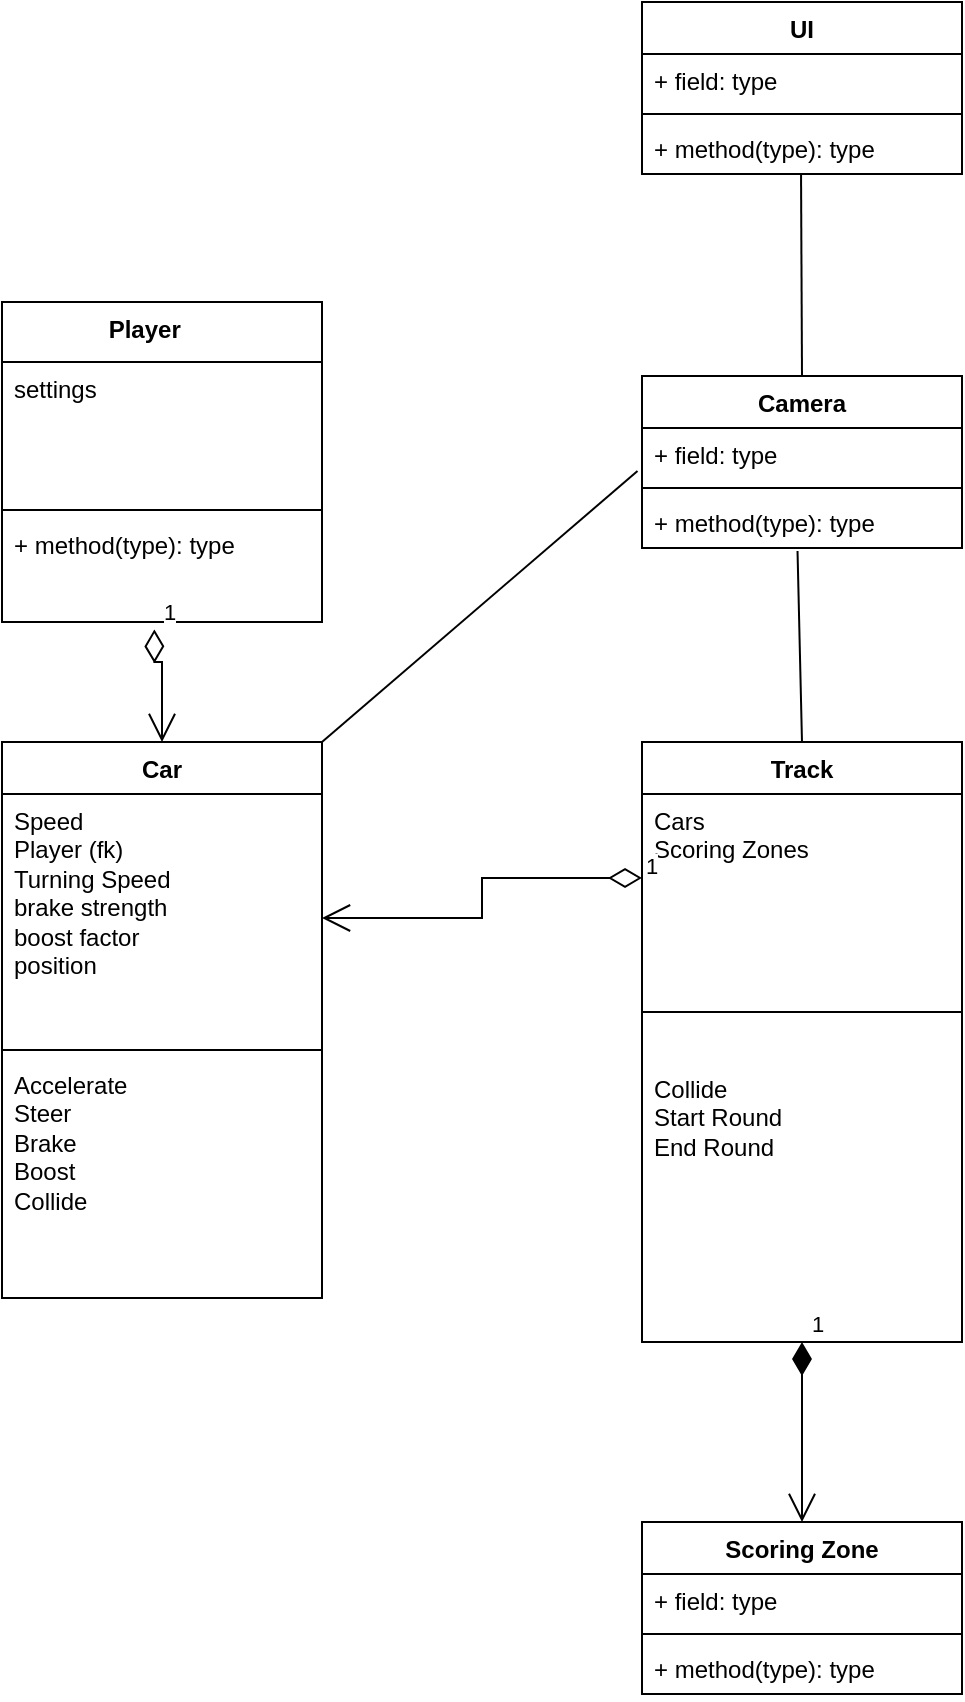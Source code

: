 <mxfile version="24.6.4" type="github">
  <diagram id="C5RBs43oDa-KdzZeNtuy" name="Page-1">
    <mxGraphModel dx="1728" dy="928" grid="1" gridSize="10" guides="1" tooltips="1" connect="1" arrows="1" fold="1" page="1" pageScale="1" pageWidth="827" pageHeight="1169" math="0" shadow="0">
      <root>
        <mxCell id="WIyWlLk6GJQsqaUBKTNV-0" />
        <mxCell id="WIyWlLk6GJQsqaUBKTNV-1" parent="WIyWlLk6GJQsqaUBKTNV-0" />
        <mxCell id="TzrkNtbJgaG4ARjrpzB8-4" value="Car" style="swimlane;fontStyle=1;align=center;verticalAlign=top;childLayout=stackLayout;horizontal=1;startSize=26;horizontalStack=0;resizeParent=1;resizeParentMax=0;resizeLast=0;collapsible=1;marginBottom=0;whiteSpace=wrap;html=1;" vertex="1" parent="WIyWlLk6GJQsqaUBKTNV-1">
          <mxGeometry x="210" y="430" width="160" height="278" as="geometry" />
        </mxCell>
        <mxCell id="TzrkNtbJgaG4ARjrpzB8-5" value="&lt;div&gt;Speed&lt;/div&gt;&lt;div&gt;Player (fk)&lt;/div&gt;&lt;div&gt;Turning Speed&lt;/div&gt;&lt;div&gt;brake strength &lt;br&gt;&lt;/div&gt;&lt;div&gt;boost factor&lt;/div&gt;&lt;div&gt;position&lt;br&gt;&lt;/div&gt;" style="text;strokeColor=none;fillColor=none;align=left;verticalAlign=top;spacingLeft=4;spacingRight=4;overflow=hidden;rotatable=0;points=[[0,0.5],[1,0.5]];portConstraint=eastwest;whiteSpace=wrap;html=1;" vertex="1" parent="TzrkNtbJgaG4ARjrpzB8-4">
          <mxGeometry y="26" width="160" height="124" as="geometry" />
        </mxCell>
        <mxCell id="TzrkNtbJgaG4ARjrpzB8-6" value="" style="line;strokeWidth=1;fillColor=none;align=left;verticalAlign=middle;spacingTop=-1;spacingLeft=3;spacingRight=3;rotatable=0;labelPosition=right;points=[];portConstraint=eastwest;strokeColor=inherit;" vertex="1" parent="TzrkNtbJgaG4ARjrpzB8-4">
          <mxGeometry y="150" width="160" height="8" as="geometry" />
        </mxCell>
        <mxCell id="TzrkNtbJgaG4ARjrpzB8-7" value="&lt;div&gt;Accelerate&lt;/div&gt;&lt;div&gt;Steer&lt;/div&gt;&lt;div&gt;Brake&lt;/div&gt;&lt;div&gt;Boost&lt;/div&gt;&lt;div&gt;Collide&lt;br&gt;&lt;/div&gt;" style="text;strokeColor=none;fillColor=none;align=left;verticalAlign=top;spacingLeft=4;spacingRight=4;overflow=hidden;rotatable=0;points=[[0,0.5],[1,0.5]];portConstraint=eastwest;whiteSpace=wrap;html=1;" vertex="1" parent="TzrkNtbJgaG4ARjrpzB8-4">
          <mxGeometry y="158" width="160" height="120" as="geometry" />
        </mxCell>
        <mxCell id="TzrkNtbJgaG4ARjrpzB8-8" value="Track" style="swimlane;fontStyle=1;align=center;verticalAlign=top;childLayout=stackLayout;horizontal=1;startSize=26;horizontalStack=0;resizeParent=1;resizeParentMax=0;resizeLast=0;collapsible=1;marginBottom=0;whiteSpace=wrap;html=1;" vertex="1" parent="WIyWlLk6GJQsqaUBKTNV-1">
          <mxGeometry x="530" y="430" width="160" height="300" as="geometry" />
        </mxCell>
        <mxCell id="TzrkNtbJgaG4ARjrpzB8-9" value="&lt;div&gt;Cars&lt;/div&gt;Scoring Zones" style="text;strokeColor=none;fillColor=none;align=left;verticalAlign=top;spacingLeft=4;spacingRight=4;overflow=hidden;rotatable=0;points=[[0,0.5],[1,0.5]];portConstraint=eastwest;whiteSpace=wrap;html=1;" vertex="1" parent="TzrkNtbJgaG4ARjrpzB8-8">
          <mxGeometry y="26" width="160" height="84" as="geometry" />
        </mxCell>
        <mxCell id="TzrkNtbJgaG4ARjrpzB8-10" value="" style="line;strokeWidth=1;fillColor=none;align=left;verticalAlign=middle;spacingTop=-1;spacingLeft=3;spacingRight=3;rotatable=0;labelPosition=right;points=[];portConstraint=eastwest;strokeColor=inherit;" vertex="1" parent="TzrkNtbJgaG4ARjrpzB8-8">
          <mxGeometry y="110" width="160" height="50" as="geometry" />
        </mxCell>
        <mxCell id="TzrkNtbJgaG4ARjrpzB8-11" value="&lt;div&gt;Collide&lt;/div&gt;&lt;div&gt;Start Round&lt;/div&gt;&lt;div&gt;End Round&lt;br&gt;&lt;/div&gt;" style="text;strokeColor=none;fillColor=none;align=left;verticalAlign=top;spacingLeft=4;spacingRight=4;overflow=hidden;rotatable=0;points=[[0,0.5],[1,0.5]];portConstraint=eastwest;whiteSpace=wrap;html=1;" vertex="1" parent="TzrkNtbJgaG4ARjrpzB8-8">
          <mxGeometry y="160" width="160" height="140" as="geometry" />
        </mxCell>
        <mxCell id="TzrkNtbJgaG4ARjrpzB8-12" value="1" style="endArrow=open;html=1;endSize=12;startArrow=diamondThin;startSize=14;startFill=0;edgeStyle=orthogonalEdgeStyle;align=left;verticalAlign=bottom;rounded=0;exitX=0;exitY=0.5;exitDx=0;exitDy=0;entryX=1;entryY=0.5;entryDx=0;entryDy=0;" edge="1" parent="WIyWlLk6GJQsqaUBKTNV-1" source="TzrkNtbJgaG4ARjrpzB8-9" target="TzrkNtbJgaG4ARjrpzB8-5">
          <mxGeometry x="-1" y="3" relative="1" as="geometry">
            <mxPoint x="370" y="540" as="sourcePoint" />
            <mxPoint x="530" y="540" as="targetPoint" />
          </mxGeometry>
        </mxCell>
        <mxCell id="TzrkNtbJgaG4ARjrpzB8-13" value="Scoring Zone" style="swimlane;fontStyle=1;align=center;verticalAlign=top;childLayout=stackLayout;horizontal=1;startSize=26;horizontalStack=0;resizeParent=1;resizeParentMax=0;resizeLast=0;collapsible=1;marginBottom=0;whiteSpace=wrap;html=1;" vertex="1" parent="WIyWlLk6GJQsqaUBKTNV-1">
          <mxGeometry x="530" y="820" width="160" height="86" as="geometry" />
        </mxCell>
        <mxCell id="TzrkNtbJgaG4ARjrpzB8-14" value="+ field: type" style="text;strokeColor=none;fillColor=none;align=left;verticalAlign=top;spacingLeft=4;spacingRight=4;overflow=hidden;rotatable=0;points=[[0,0.5],[1,0.5]];portConstraint=eastwest;whiteSpace=wrap;html=1;" vertex="1" parent="TzrkNtbJgaG4ARjrpzB8-13">
          <mxGeometry y="26" width="160" height="26" as="geometry" />
        </mxCell>
        <mxCell id="TzrkNtbJgaG4ARjrpzB8-15" value="" style="line;strokeWidth=1;fillColor=none;align=left;verticalAlign=middle;spacingTop=-1;spacingLeft=3;spacingRight=3;rotatable=0;labelPosition=right;points=[];portConstraint=eastwest;strokeColor=inherit;" vertex="1" parent="TzrkNtbJgaG4ARjrpzB8-13">
          <mxGeometry y="52" width="160" height="8" as="geometry" />
        </mxCell>
        <mxCell id="TzrkNtbJgaG4ARjrpzB8-16" value="+ method(type): type" style="text;strokeColor=none;fillColor=none;align=left;verticalAlign=top;spacingLeft=4;spacingRight=4;overflow=hidden;rotatable=0;points=[[0,0.5],[1,0.5]];portConstraint=eastwest;whiteSpace=wrap;html=1;" vertex="1" parent="TzrkNtbJgaG4ARjrpzB8-13">
          <mxGeometry y="60" width="160" height="26" as="geometry" />
        </mxCell>
        <mxCell id="TzrkNtbJgaG4ARjrpzB8-17" value="1" style="endArrow=open;html=1;endSize=12;startArrow=diamondThin;startSize=14;startFill=1;edgeStyle=orthogonalEdgeStyle;align=left;verticalAlign=bottom;rounded=0;exitX=0.5;exitY=1;exitDx=0;exitDy=0;entryX=0.5;entryY=0;entryDx=0;entryDy=0;" edge="1" parent="WIyWlLk6GJQsqaUBKTNV-1" source="TzrkNtbJgaG4ARjrpzB8-8" target="TzrkNtbJgaG4ARjrpzB8-13">
          <mxGeometry x="-1" y="3" relative="1" as="geometry">
            <mxPoint x="540" y="750" as="sourcePoint" />
            <mxPoint x="700" y="750" as="targetPoint" />
          </mxGeometry>
        </mxCell>
        <mxCell id="TzrkNtbJgaG4ARjrpzB8-18" value="Player&lt;span style=&quot;white-space: pre;&quot;&gt;&#x9;&lt;/span&gt;" style="swimlane;fontStyle=1;align=center;verticalAlign=top;childLayout=stackLayout;horizontal=1;startSize=30;horizontalStack=0;resizeParent=1;resizeParentMax=0;resizeLast=0;collapsible=1;marginBottom=0;whiteSpace=wrap;html=1;" vertex="1" parent="WIyWlLk6GJQsqaUBKTNV-1">
          <mxGeometry x="210" y="210" width="160" height="160" as="geometry" />
        </mxCell>
        <mxCell id="TzrkNtbJgaG4ARjrpzB8-19" value="&lt;div&gt;settings&lt;/div&gt;&lt;div&gt;&lt;br&gt;&lt;/div&gt;" style="text;strokeColor=none;fillColor=none;align=left;verticalAlign=top;spacingLeft=4;spacingRight=4;overflow=hidden;rotatable=0;points=[[0,0.5],[1,0.5]];portConstraint=eastwest;whiteSpace=wrap;html=1;" vertex="1" parent="TzrkNtbJgaG4ARjrpzB8-18">
          <mxGeometry y="30" width="160" height="70" as="geometry" />
        </mxCell>
        <mxCell id="TzrkNtbJgaG4ARjrpzB8-20" value="" style="line;strokeWidth=1;fillColor=none;align=left;verticalAlign=middle;spacingTop=-1;spacingLeft=3;spacingRight=3;rotatable=0;labelPosition=right;points=[];portConstraint=eastwest;strokeColor=inherit;" vertex="1" parent="TzrkNtbJgaG4ARjrpzB8-18">
          <mxGeometry y="100" width="160" height="8" as="geometry" />
        </mxCell>
        <mxCell id="TzrkNtbJgaG4ARjrpzB8-21" value="+ method(type): type" style="text;strokeColor=none;fillColor=none;align=left;verticalAlign=top;spacingLeft=4;spacingRight=4;overflow=hidden;rotatable=0;points=[[0,0.5],[1,0.5]];portConstraint=eastwest;whiteSpace=wrap;html=1;" vertex="1" parent="TzrkNtbJgaG4ARjrpzB8-18">
          <mxGeometry y="108" width="160" height="52" as="geometry" />
        </mxCell>
        <mxCell id="TzrkNtbJgaG4ARjrpzB8-24" value="UI" style="swimlane;fontStyle=1;align=center;verticalAlign=top;childLayout=stackLayout;horizontal=1;startSize=26;horizontalStack=0;resizeParent=1;resizeParentMax=0;resizeLast=0;collapsible=1;marginBottom=0;whiteSpace=wrap;html=1;" vertex="1" parent="WIyWlLk6GJQsqaUBKTNV-1">
          <mxGeometry x="530" y="60" width="160" height="86" as="geometry" />
        </mxCell>
        <mxCell id="TzrkNtbJgaG4ARjrpzB8-25" value="+ field: type" style="text;strokeColor=none;fillColor=none;align=left;verticalAlign=top;spacingLeft=4;spacingRight=4;overflow=hidden;rotatable=0;points=[[0,0.5],[1,0.5]];portConstraint=eastwest;whiteSpace=wrap;html=1;" vertex="1" parent="TzrkNtbJgaG4ARjrpzB8-24">
          <mxGeometry y="26" width="160" height="26" as="geometry" />
        </mxCell>
        <mxCell id="TzrkNtbJgaG4ARjrpzB8-26" value="" style="line;strokeWidth=1;fillColor=none;align=left;verticalAlign=middle;spacingTop=-1;spacingLeft=3;spacingRight=3;rotatable=0;labelPosition=right;points=[];portConstraint=eastwest;strokeColor=inherit;" vertex="1" parent="TzrkNtbJgaG4ARjrpzB8-24">
          <mxGeometry y="52" width="160" height="8" as="geometry" />
        </mxCell>
        <mxCell id="TzrkNtbJgaG4ARjrpzB8-27" value="+ method(type): type" style="text;strokeColor=none;fillColor=none;align=left;verticalAlign=top;spacingLeft=4;spacingRight=4;overflow=hidden;rotatable=0;points=[[0,0.5],[1,0.5]];portConstraint=eastwest;whiteSpace=wrap;html=1;" vertex="1" parent="TzrkNtbJgaG4ARjrpzB8-24">
          <mxGeometry y="60" width="160" height="26" as="geometry" />
        </mxCell>
        <mxCell id="TzrkNtbJgaG4ARjrpzB8-28" value="&lt;div&gt;Camera&lt;/div&gt;&lt;div&gt;&lt;br&gt;&lt;/div&gt;" style="swimlane;fontStyle=1;align=center;verticalAlign=top;childLayout=stackLayout;horizontal=1;startSize=26;horizontalStack=0;resizeParent=1;resizeParentMax=0;resizeLast=0;collapsible=1;marginBottom=0;whiteSpace=wrap;html=1;" vertex="1" parent="WIyWlLk6GJQsqaUBKTNV-1">
          <mxGeometry x="530" y="247" width="160" height="86" as="geometry" />
        </mxCell>
        <mxCell id="TzrkNtbJgaG4ARjrpzB8-29" value="+ field: type" style="text;strokeColor=none;fillColor=none;align=left;verticalAlign=top;spacingLeft=4;spacingRight=4;overflow=hidden;rotatable=0;points=[[0,0.5],[1,0.5]];portConstraint=eastwest;whiteSpace=wrap;html=1;" vertex="1" parent="TzrkNtbJgaG4ARjrpzB8-28">
          <mxGeometry y="26" width="160" height="26" as="geometry" />
        </mxCell>
        <mxCell id="TzrkNtbJgaG4ARjrpzB8-30" value="" style="line;strokeWidth=1;fillColor=none;align=left;verticalAlign=middle;spacingTop=-1;spacingLeft=3;spacingRight=3;rotatable=0;labelPosition=right;points=[];portConstraint=eastwest;strokeColor=inherit;" vertex="1" parent="TzrkNtbJgaG4ARjrpzB8-28">
          <mxGeometry y="52" width="160" height="8" as="geometry" />
        </mxCell>
        <mxCell id="TzrkNtbJgaG4ARjrpzB8-31" value="+ method(type): type" style="text;strokeColor=none;fillColor=none;align=left;verticalAlign=top;spacingLeft=4;spacingRight=4;overflow=hidden;rotatable=0;points=[[0,0.5],[1,0.5]];portConstraint=eastwest;whiteSpace=wrap;html=1;" vertex="1" parent="TzrkNtbJgaG4ARjrpzB8-28">
          <mxGeometry y="60" width="160" height="26" as="geometry" />
        </mxCell>
        <mxCell id="TzrkNtbJgaG4ARjrpzB8-33" value="" style="endArrow=none;html=1;rounded=0;entryX=0.5;entryY=0;entryDx=0;entryDy=0;exitX=0.486;exitY=1.058;exitDx=0;exitDy=0;exitPerimeter=0;" edge="1" parent="WIyWlLk6GJQsqaUBKTNV-1" source="TzrkNtbJgaG4ARjrpzB8-31" target="TzrkNtbJgaG4ARjrpzB8-8">
          <mxGeometry width="50" height="50" relative="1" as="geometry">
            <mxPoint x="550" y="520" as="sourcePoint" />
            <mxPoint x="600" y="470" as="targetPoint" />
          </mxGeometry>
        </mxCell>
        <mxCell id="TzrkNtbJgaG4ARjrpzB8-34" value="" style="endArrow=none;html=1;rounded=0;entryX=0.5;entryY=0;entryDx=0;entryDy=0;exitX=0.497;exitY=1.006;exitDx=0;exitDy=0;exitPerimeter=0;" edge="1" parent="WIyWlLk6GJQsqaUBKTNV-1" source="TzrkNtbJgaG4ARjrpzB8-27" target="TzrkNtbJgaG4ARjrpzB8-28">
          <mxGeometry width="50" height="50" relative="1" as="geometry">
            <mxPoint x="550" y="520" as="sourcePoint" />
            <mxPoint x="600" y="470" as="targetPoint" />
          </mxGeometry>
        </mxCell>
        <mxCell id="TzrkNtbJgaG4ARjrpzB8-35" value="" style="endArrow=none;html=1;rounded=0;entryX=-0.014;entryY=0.827;entryDx=0;entryDy=0;entryPerimeter=0;exitX=1;exitY=0;exitDx=0;exitDy=0;" edge="1" parent="WIyWlLk6GJQsqaUBKTNV-1" source="TzrkNtbJgaG4ARjrpzB8-4" target="TzrkNtbJgaG4ARjrpzB8-29">
          <mxGeometry width="50" height="50" relative="1" as="geometry">
            <mxPoint x="550" y="520" as="sourcePoint" />
            <mxPoint x="600" y="470" as="targetPoint" />
          </mxGeometry>
        </mxCell>
        <mxCell id="TzrkNtbJgaG4ARjrpzB8-36" value="1" style="endArrow=open;html=1;endSize=12;startArrow=diamondThin;startSize=14;startFill=0;edgeStyle=orthogonalEdgeStyle;align=left;verticalAlign=bottom;rounded=0;exitX=0.476;exitY=1.071;exitDx=0;exitDy=0;exitPerimeter=0;entryX=0.5;entryY=0;entryDx=0;entryDy=0;" edge="1" parent="WIyWlLk6GJQsqaUBKTNV-1" source="TzrkNtbJgaG4ARjrpzB8-21" target="TzrkNtbJgaG4ARjrpzB8-4">
          <mxGeometry x="-1" y="3" relative="1" as="geometry">
            <mxPoint x="510" y="480" as="sourcePoint" />
            <mxPoint x="670" y="480" as="targetPoint" />
            <Array as="points">
              <mxPoint x="286" y="390" />
              <mxPoint x="290" y="390" />
            </Array>
          </mxGeometry>
        </mxCell>
      </root>
    </mxGraphModel>
  </diagram>
</mxfile>
